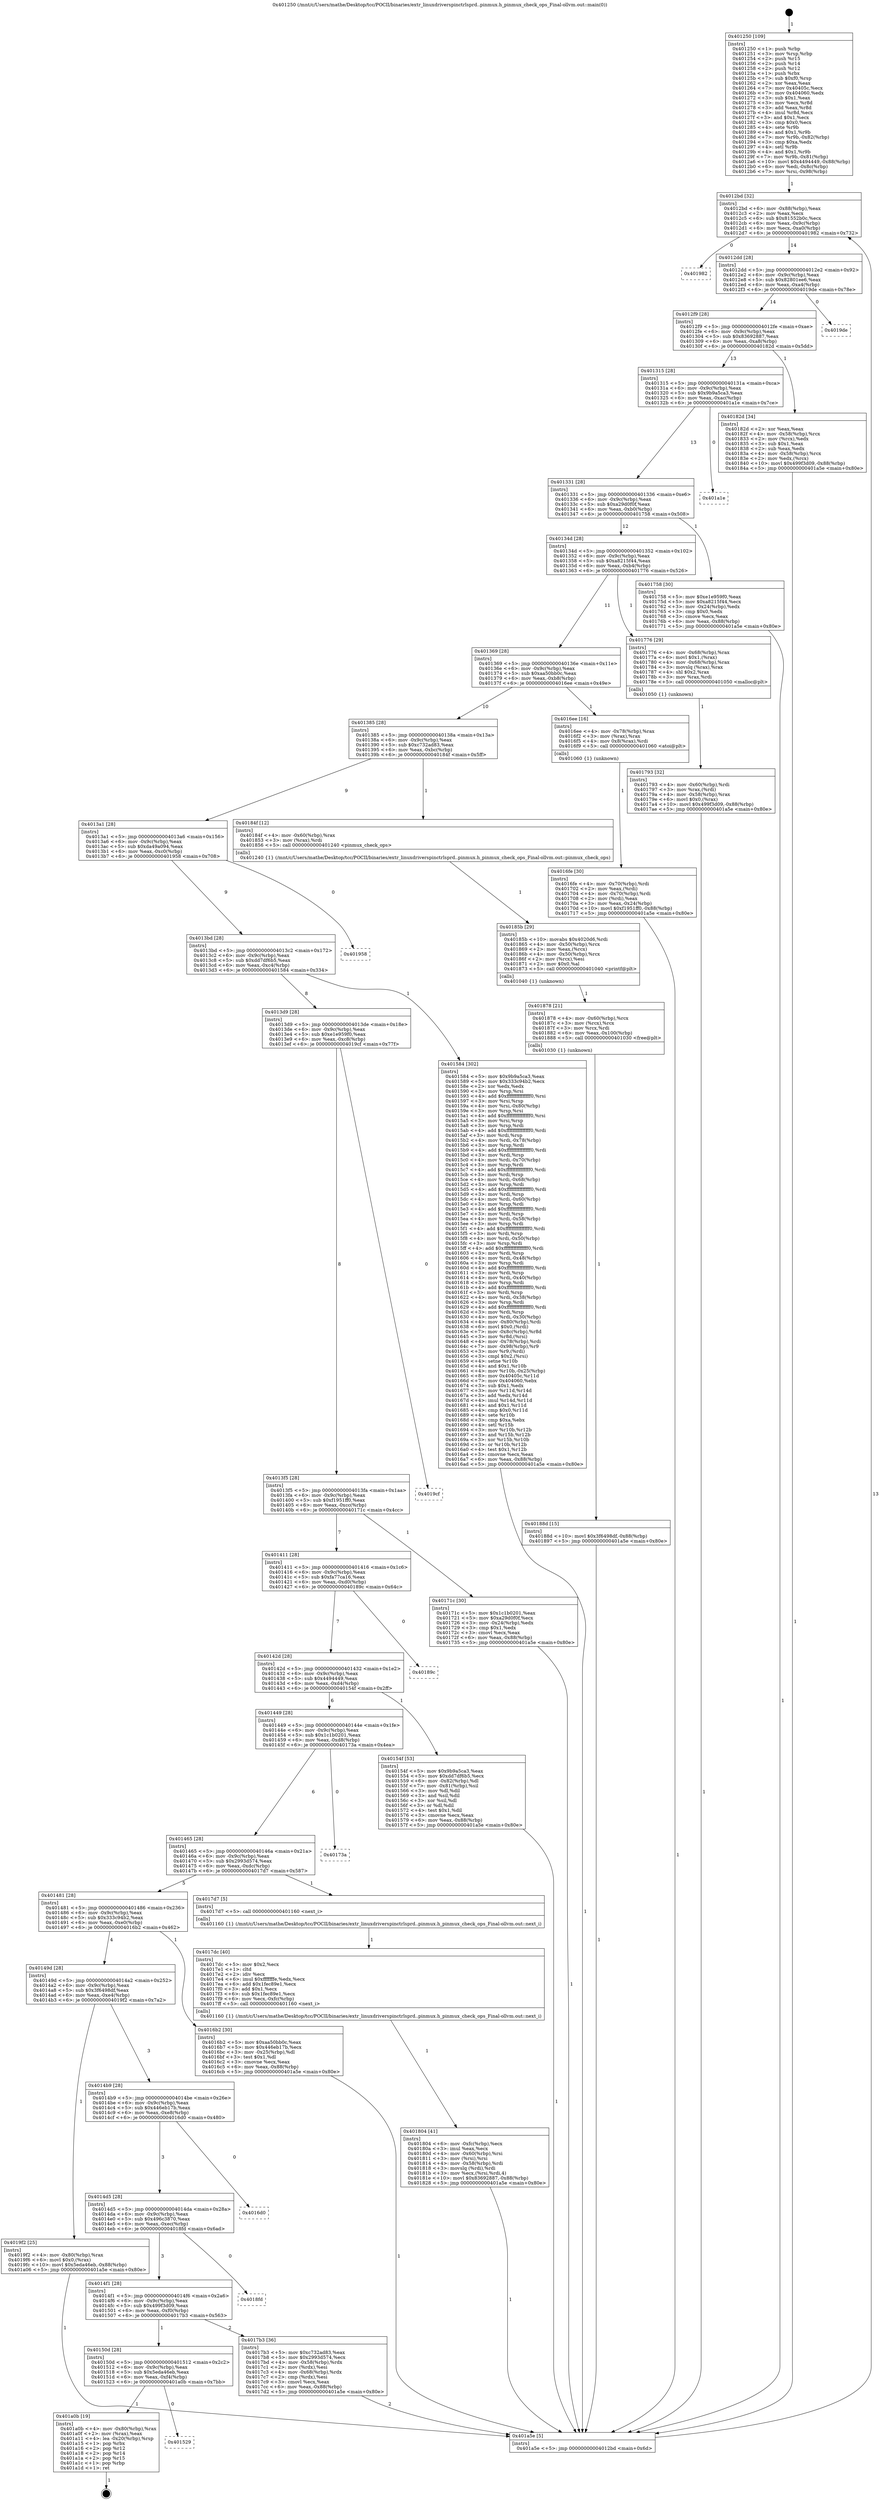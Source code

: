 digraph "0x401250" {
  label = "0x401250 (/mnt/c/Users/mathe/Desktop/tcc/POCII/binaries/extr_linuxdriverspinctrlsprd..pinmux.h_pinmux_check_ops_Final-ollvm.out::main(0))"
  labelloc = "t"
  node[shape=record]

  Entry [label="",width=0.3,height=0.3,shape=circle,fillcolor=black,style=filled]
  "0x4012bd" [label="{
     0x4012bd [32]\l
     | [instrs]\l
     &nbsp;&nbsp;0x4012bd \<+6\>: mov -0x88(%rbp),%eax\l
     &nbsp;&nbsp;0x4012c3 \<+2\>: mov %eax,%ecx\l
     &nbsp;&nbsp;0x4012c5 \<+6\>: sub $0x81552b0c,%ecx\l
     &nbsp;&nbsp;0x4012cb \<+6\>: mov %eax,-0x9c(%rbp)\l
     &nbsp;&nbsp;0x4012d1 \<+6\>: mov %ecx,-0xa0(%rbp)\l
     &nbsp;&nbsp;0x4012d7 \<+6\>: je 0000000000401982 \<main+0x732\>\l
  }"]
  "0x401982" [label="{
     0x401982\l
  }", style=dashed]
  "0x4012dd" [label="{
     0x4012dd [28]\l
     | [instrs]\l
     &nbsp;&nbsp;0x4012dd \<+5\>: jmp 00000000004012e2 \<main+0x92\>\l
     &nbsp;&nbsp;0x4012e2 \<+6\>: mov -0x9c(%rbp),%eax\l
     &nbsp;&nbsp;0x4012e8 \<+5\>: sub $0x82801ee6,%eax\l
     &nbsp;&nbsp;0x4012ed \<+6\>: mov %eax,-0xa4(%rbp)\l
     &nbsp;&nbsp;0x4012f3 \<+6\>: je 00000000004019de \<main+0x78e\>\l
  }"]
  Exit [label="",width=0.3,height=0.3,shape=circle,fillcolor=black,style=filled,peripheries=2]
  "0x4019de" [label="{
     0x4019de\l
  }", style=dashed]
  "0x4012f9" [label="{
     0x4012f9 [28]\l
     | [instrs]\l
     &nbsp;&nbsp;0x4012f9 \<+5\>: jmp 00000000004012fe \<main+0xae\>\l
     &nbsp;&nbsp;0x4012fe \<+6\>: mov -0x9c(%rbp),%eax\l
     &nbsp;&nbsp;0x401304 \<+5\>: sub $0x83692887,%eax\l
     &nbsp;&nbsp;0x401309 \<+6\>: mov %eax,-0xa8(%rbp)\l
     &nbsp;&nbsp;0x40130f \<+6\>: je 000000000040182d \<main+0x5dd\>\l
  }"]
  "0x401529" [label="{
     0x401529\l
  }", style=dashed]
  "0x40182d" [label="{
     0x40182d [34]\l
     | [instrs]\l
     &nbsp;&nbsp;0x40182d \<+2\>: xor %eax,%eax\l
     &nbsp;&nbsp;0x40182f \<+4\>: mov -0x58(%rbp),%rcx\l
     &nbsp;&nbsp;0x401833 \<+2\>: mov (%rcx),%edx\l
     &nbsp;&nbsp;0x401835 \<+3\>: sub $0x1,%eax\l
     &nbsp;&nbsp;0x401838 \<+2\>: sub %eax,%edx\l
     &nbsp;&nbsp;0x40183a \<+4\>: mov -0x58(%rbp),%rcx\l
     &nbsp;&nbsp;0x40183e \<+2\>: mov %edx,(%rcx)\l
     &nbsp;&nbsp;0x401840 \<+10\>: movl $0x499f3d09,-0x88(%rbp)\l
     &nbsp;&nbsp;0x40184a \<+5\>: jmp 0000000000401a5e \<main+0x80e\>\l
  }"]
  "0x401315" [label="{
     0x401315 [28]\l
     | [instrs]\l
     &nbsp;&nbsp;0x401315 \<+5\>: jmp 000000000040131a \<main+0xca\>\l
     &nbsp;&nbsp;0x40131a \<+6\>: mov -0x9c(%rbp),%eax\l
     &nbsp;&nbsp;0x401320 \<+5\>: sub $0x9b9a5ca3,%eax\l
     &nbsp;&nbsp;0x401325 \<+6\>: mov %eax,-0xac(%rbp)\l
     &nbsp;&nbsp;0x40132b \<+6\>: je 0000000000401a1e \<main+0x7ce\>\l
  }"]
  "0x401a0b" [label="{
     0x401a0b [19]\l
     | [instrs]\l
     &nbsp;&nbsp;0x401a0b \<+4\>: mov -0x80(%rbp),%rax\l
     &nbsp;&nbsp;0x401a0f \<+2\>: mov (%rax),%eax\l
     &nbsp;&nbsp;0x401a11 \<+4\>: lea -0x20(%rbp),%rsp\l
     &nbsp;&nbsp;0x401a15 \<+1\>: pop %rbx\l
     &nbsp;&nbsp;0x401a16 \<+2\>: pop %r12\l
     &nbsp;&nbsp;0x401a18 \<+2\>: pop %r14\l
     &nbsp;&nbsp;0x401a1a \<+2\>: pop %r15\l
     &nbsp;&nbsp;0x401a1c \<+1\>: pop %rbp\l
     &nbsp;&nbsp;0x401a1d \<+1\>: ret\l
  }"]
  "0x401a1e" [label="{
     0x401a1e\l
  }", style=dashed]
  "0x401331" [label="{
     0x401331 [28]\l
     | [instrs]\l
     &nbsp;&nbsp;0x401331 \<+5\>: jmp 0000000000401336 \<main+0xe6\>\l
     &nbsp;&nbsp;0x401336 \<+6\>: mov -0x9c(%rbp),%eax\l
     &nbsp;&nbsp;0x40133c \<+5\>: sub $0xa29d0f0f,%eax\l
     &nbsp;&nbsp;0x401341 \<+6\>: mov %eax,-0xb0(%rbp)\l
     &nbsp;&nbsp;0x401347 \<+6\>: je 0000000000401758 \<main+0x508\>\l
  }"]
  "0x40188d" [label="{
     0x40188d [15]\l
     | [instrs]\l
     &nbsp;&nbsp;0x40188d \<+10\>: movl $0x3f6498df,-0x88(%rbp)\l
     &nbsp;&nbsp;0x401897 \<+5\>: jmp 0000000000401a5e \<main+0x80e\>\l
  }"]
  "0x401758" [label="{
     0x401758 [30]\l
     | [instrs]\l
     &nbsp;&nbsp;0x401758 \<+5\>: mov $0xe1e959f0,%eax\l
     &nbsp;&nbsp;0x40175d \<+5\>: mov $0xa8215f44,%ecx\l
     &nbsp;&nbsp;0x401762 \<+3\>: mov -0x24(%rbp),%edx\l
     &nbsp;&nbsp;0x401765 \<+3\>: cmp $0x0,%edx\l
     &nbsp;&nbsp;0x401768 \<+3\>: cmove %ecx,%eax\l
     &nbsp;&nbsp;0x40176b \<+6\>: mov %eax,-0x88(%rbp)\l
     &nbsp;&nbsp;0x401771 \<+5\>: jmp 0000000000401a5e \<main+0x80e\>\l
  }"]
  "0x40134d" [label="{
     0x40134d [28]\l
     | [instrs]\l
     &nbsp;&nbsp;0x40134d \<+5\>: jmp 0000000000401352 \<main+0x102\>\l
     &nbsp;&nbsp;0x401352 \<+6\>: mov -0x9c(%rbp),%eax\l
     &nbsp;&nbsp;0x401358 \<+5\>: sub $0xa8215f44,%eax\l
     &nbsp;&nbsp;0x40135d \<+6\>: mov %eax,-0xb4(%rbp)\l
     &nbsp;&nbsp;0x401363 \<+6\>: je 0000000000401776 \<main+0x526\>\l
  }"]
  "0x401878" [label="{
     0x401878 [21]\l
     | [instrs]\l
     &nbsp;&nbsp;0x401878 \<+4\>: mov -0x60(%rbp),%rcx\l
     &nbsp;&nbsp;0x40187c \<+3\>: mov (%rcx),%rcx\l
     &nbsp;&nbsp;0x40187f \<+3\>: mov %rcx,%rdi\l
     &nbsp;&nbsp;0x401882 \<+6\>: mov %eax,-0x100(%rbp)\l
     &nbsp;&nbsp;0x401888 \<+5\>: call 0000000000401030 \<free@plt\>\l
     | [calls]\l
     &nbsp;&nbsp;0x401030 \{1\} (unknown)\l
  }"]
  "0x401776" [label="{
     0x401776 [29]\l
     | [instrs]\l
     &nbsp;&nbsp;0x401776 \<+4\>: mov -0x68(%rbp),%rax\l
     &nbsp;&nbsp;0x40177a \<+6\>: movl $0x1,(%rax)\l
     &nbsp;&nbsp;0x401780 \<+4\>: mov -0x68(%rbp),%rax\l
     &nbsp;&nbsp;0x401784 \<+3\>: movslq (%rax),%rax\l
     &nbsp;&nbsp;0x401787 \<+4\>: shl $0x2,%rax\l
     &nbsp;&nbsp;0x40178b \<+3\>: mov %rax,%rdi\l
     &nbsp;&nbsp;0x40178e \<+5\>: call 0000000000401050 \<malloc@plt\>\l
     | [calls]\l
     &nbsp;&nbsp;0x401050 \{1\} (unknown)\l
  }"]
  "0x401369" [label="{
     0x401369 [28]\l
     | [instrs]\l
     &nbsp;&nbsp;0x401369 \<+5\>: jmp 000000000040136e \<main+0x11e\>\l
     &nbsp;&nbsp;0x40136e \<+6\>: mov -0x9c(%rbp),%eax\l
     &nbsp;&nbsp;0x401374 \<+5\>: sub $0xaa50bb0c,%eax\l
     &nbsp;&nbsp;0x401379 \<+6\>: mov %eax,-0xb8(%rbp)\l
     &nbsp;&nbsp;0x40137f \<+6\>: je 00000000004016ee \<main+0x49e\>\l
  }"]
  "0x40185b" [label="{
     0x40185b [29]\l
     | [instrs]\l
     &nbsp;&nbsp;0x40185b \<+10\>: movabs $0x4020d6,%rdi\l
     &nbsp;&nbsp;0x401865 \<+4\>: mov -0x50(%rbp),%rcx\l
     &nbsp;&nbsp;0x401869 \<+2\>: mov %eax,(%rcx)\l
     &nbsp;&nbsp;0x40186b \<+4\>: mov -0x50(%rbp),%rcx\l
     &nbsp;&nbsp;0x40186f \<+2\>: mov (%rcx),%esi\l
     &nbsp;&nbsp;0x401871 \<+2\>: mov $0x0,%al\l
     &nbsp;&nbsp;0x401873 \<+5\>: call 0000000000401040 \<printf@plt\>\l
     | [calls]\l
     &nbsp;&nbsp;0x401040 \{1\} (unknown)\l
  }"]
  "0x4016ee" [label="{
     0x4016ee [16]\l
     | [instrs]\l
     &nbsp;&nbsp;0x4016ee \<+4\>: mov -0x78(%rbp),%rax\l
     &nbsp;&nbsp;0x4016f2 \<+3\>: mov (%rax),%rax\l
     &nbsp;&nbsp;0x4016f5 \<+4\>: mov 0x8(%rax),%rdi\l
     &nbsp;&nbsp;0x4016f9 \<+5\>: call 0000000000401060 \<atoi@plt\>\l
     | [calls]\l
     &nbsp;&nbsp;0x401060 \{1\} (unknown)\l
  }"]
  "0x401385" [label="{
     0x401385 [28]\l
     | [instrs]\l
     &nbsp;&nbsp;0x401385 \<+5\>: jmp 000000000040138a \<main+0x13a\>\l
     &nbsp;&nbsp;0x40138a \<+6\>: mov -0x9c(%rbp),%eax\l
     &nbsp;&nbsp;0x401390 \<+5\>: sub $0xc732ad83,%eax\l
     &nbsp;&nbsp;0x401395 \<+6\>: mov %eax,-0xbc(%rbp)\l
     &nbsp;&nbsp;0x40139b \<+6\>: je 000000000040184f \<main+0x5ff\>\l
  }"]
  "0x401804" [label="{
     0x401804 [41]\l
     | [instrs]\l
     &nbsp;&nbsp;0x401804 \<+6\>: mov -0xfc(%rbp),%ecx\l
     &nbsp;&nbsp;0x40180a \<+3\>: imul %eax,%ecx\l
     &nbsp;&nbsp;0x40180d \<+4\>: mov -0x60(%rbp),%rsi\l
     &nbsp;&nbsp;0x401811 \<+3\>: mov (%rsi),%rsi\l
     &nbsp;&nbsp;0x401814 \<+4\>: mov -0x58(%rbp),%rdi\l
     &nbsp;&nbsp;0x401818 \<+3\>: movslq (%rdi),%rdi\l
     &nbsp;&nbsp;0x40181b \<+3\>: mov %ecx,(%rsi,%rdi,4)\l
     &nbsp;&nbsp;0x40181e \<+10\>: movl $0x83692887,-0x88(%rbp)\l
     &nbsp;&nbsp;0x401828 \<+5\>: jmp 0000000000401a5e \<main+0x80e\>\l
  }"]
  "0x40184f" [label="{
     0x40184f [12]\l
     | [instrs]\l
     &nbsp;&nbsp;0x40184f \<+4\>: mov -0x60(%rbp),%rax\l
     &nbsp;&nbsp;0x401853 \<+3\>: mov (%rax),%rdi\l
     &nbsp;&nbsp;0x401856 \<+5\>: call 0000000000401240 \<pinmux_check_ops\>\l
     | [calls]\l
     &nbsp;&nbsp;0x401240 \{1\} (/mnt/c/Users/mathe/Desktop/tcc/POCII/binaries/extr_linuxdriverspinctrlsprd..pinmux.h_pinmux_check_ops_Final-ollvm.out::pinmux_check_ops)\l
  }"]
  "0x4013a1" [label="{
     0x4013a1 [28]\l
     | [instrs]\l
     &nbsp;&nbsp;0x4013a1 \<+5\>: jmp 00000000004013a6 \<main+0x156\>\l
     &nbsp;&nbsp;0x4013a6 \<+6\>: mov -0x9c(%rbp),%eax\l
     &nbsp;&nbsp;0x4013ac \<+5\>: sub $0xda49a094,%eax\l
     &nbsp;&nbsp;0x4013b1 \<+6\>: mov %eax,-0xc0(%rbp)\l
     &nbsp;&nbsp;0x4013b7 \<+6\>: je 0000000000401958 \<main+0x708\>\l
  }"]
  "0x4017dc" [label="{
     0x4017dc [40]\l
     | [instrs]\l
     &nbsp;&nbsp;0x4017dc \<+5\>: mov $0x2,%ecx\l
     &nbsp;&nbsp;0x4017e1 \<+1\>: cltd\l
     &nbsp;&nbsp;0x4017e2 \<+2\>: idiv %ecx\l
     &nbsp;&nbsp;0x4017e4 \<+6\>: imul $0xfffffffe,%edx,%ecx\l
     &nbsp;&nbsp;0x4017ea \<+6\>: add $0x1fec89e1,%ecx\l
     &nbsp;&nbsp;0x4017f0 \<+3\>: add $0x1,%ecx\l
     &nbsp;&nbsp;0x4017f3 \<+6\>: sub $0x1fec89e1,%ecx\l
     &nbsp;&nbsp;0x4017f9 \<+6\>: mov %ecx,-0xfc(%rbp)\l
     &nbsp;&nbsp;0x4017ff \<+5\>: call 0000000000401160 \<next_i\>\l
     | [calls]\l
     &nbsp;&nbsp;0x401160 \{1\} (/mnt/c/Users/mathe/Desktop/tcc/POCII/binaries/extr_linuxdriverspinctrlsprd..pinmux.h_pinmux_check_ops_Final-ollvm.out::next_i)\l
  }"]
  "0x401958" [label="{
     0x401958\l
  }", style=dashed]
  "0x4013bd" [label="{
     0x4013bd [28]\l
     | [instrs]\l
     &nbsp;&nbsp;0x4013bd \<+5\>: jmp 00000000004013c2 \<main+0x172\>\l
     &nbsp;&nbsp;0x4013c2 \<+6\>: mov -0x9c(%rbp),%eax\l
     &nbsp;&nbsp;0x4013c8 \<+5\>: sub $0xdd7df6b5,%eax\l
     &nbsp;&nbsp;0x4013cd \<+6\>: mov %eax,-0xc4(%rbp)\l
     &nbsp;&nbsp;0x4013d3 \<+6\>: je 0000000000401584 \<main+0x334\>\l
  }"]
  "0x40150d" [label="{
     0x40150d [28]\l
     | [instrs]\l
     &nbsp;&nbsp;0x40150d \<+5\>: jmp 0000000000401512 \<main+0x2c2\>\l
     &nbsp;&nbsp;0x401512 \<+6\>: mov -0x9c(%rbp),%eax\l
     &nbsp;&nbsp;0x401518 \<+5\>: sub $0x5eda46eb,%eax\l
     &nbsp;&nbsp;0x40151d \<+6\>: mov %eax,-0xf4(%rbp)\l
     &nbsp;&nbsp;0x401523 \<+6\>: je 0000000000401a0b \<main+0x7bb\>\l
  }"]
  "0x401584" [label="{
     0x401584 [302]\l
     | [instrs]\l
     &nbsp;&nbsp;0x401584 \<+5\>: mov $0x9b9a5ca3,%eax\l
     &nbsp;&nbsp;0x401589 \<+5\>: mov $0x333c94b2,%ecx\l
     &nbsp;&nbsp;0x40158e \<+2\>: xor %edx,%edx\l
     &nbsp;&nbsp;0x401590 \<+3\>: mov %rsp,%rsi\l
     &nbsp;&nbsp;0x401593 \<+4\>: add $0xfffffffffffffff0,%rsi\l
     &nbsp;&nbsp;0x401597 \<+3\>: mov %rsi,%rsp\l
     &nbsp;&nbsp;0x40159a \<+4\>: mov %rsi,-0x80(%rbp)\l
     &nbsp;&nbsp;0x40159e \<+3\>: mov %rsp,%rsi\l
     &nbsp;&nbsp;0x4015a1 \<+4\>: add $0xfffffffffffffff0,%rsi\l
     &nbsp;&nbsp;0x4015a5 \<+3\>: mov %rsi,%rsp\l
     &nbsp;&nbsp;0x4015a8 \<+3\>: mov %rsp,%rdi\l
     &nbsp;&nbsp;0x4015ab \<+4\>: add $0xfffffffffffffff0,%rdi\l
     &nbsp;&nbsp;0x4015af \<+3\>: mov %rdi,%rsp\l
     &nbsp;&nbsp;0x4015b2 \<+4\>: mov %rdi,-0x78(%rbp)\l
     &nbsp;&nbsp;0x4015b6 \<+3\>: mov %rsp,%rdi\l
     &nbsp;&nbsp;0x4015b9 \<+4\>: add $0xfffffffffffffff0,%rdi\l
     &nbsp;&nbsp;0x4015bd \<+3\>: mov %rdi,%rsp\l
     &nbsp;&nbsp;0x4015c0 \<+4\>: mov %rdi,-0x70(%rbp)\l
     &nbsp;&nbsp;0x4015c4 \<+3\>: mov %rsp,%rdi\l
     &nbsp;&nbsp;0x4015c7 \<+4\>: add $0xfffffffffffffff0,%rdi\l
     &nbsp;&nbsp;0x4015cb \<+3\>: mov %rdi,%rsp\l
     &nbsp;&nbsp;0x4015ce \<+4\>: mov %rdi,-0x68(%rbp)\l
     &nbsp;&nbsp;0x4015d2 \<+3\>: mov %rsp,%rdi\l
     &nbsp;&nbsp;0x4015d5 \<+4\>: add $0xfffffffffffffff0,%rdi\l
     &nbsp;&nbsp;0x4015d9 \<+3\>: mov %rdi,%rsp\l
     &nbsp;&nbsp;0x4015dc \<+4\>: mov %rdi,-0x60(%rbp)\l
     &nbsp;&nbsp;0x4015e0 \<+3\>: mov %rsp,%rdi\l
     &nbsp;&nbsp;0x4015e3 \<+4\>: add $0xfffffffffffffff0,%rdi\l
     &nbsp;&nbsp;0x4015e7 \<+3\>: mov %rdi,%rsp\l
     &nbsp;&nbsp;0x4015ea \<+4\>: mov %rdi,-0x58(%rbp)\l
     &nbsp;&nbsp;0x4015ee \<+3\>: mov %rsp,%rdi\l
     &nbsp;&nbsp;0x4015f1 \<+4\>: add $0xfffffffffffffff0,%rdi\l
     &nbsp;&nbsp;0x4015f5 \<+3\>: mov %rdi,%rsp\l
     &nbsp;&nbsp;0x4015f8 \<+4\>: mov %rdi,-0x50(%rbp)\l
     &nbsp;&nbsp;0x4015fc \<+3\>: mov %rsp,%rdi\l
     &nbsp;&nbsp;0x4015ff \<+4\>: add $0xfffffffffffffff0,%rdi\l
     &nbsp;&nbsp;0x401603 \<+3\>: mov %rdi,%rsp\l
     &nbsp;&nbsp;0x401606 \<+4\>: mov %rdi,-0x48(%rbp)\l
     &nbsp;&nbsp;0x40160a \<+3\>: mov %rsp,%rdi\l
     &nbsp;&nbsp;0x40160d \<+4\>: add $0xfffffffffffffff0,%rdi\l
     &nbsp;&nbsp;0x401611 \<+3\>: mov %rdi,%rsp\l
     &nbsp;&nbsp;0x401614 \<+4\>: mov %rdi,-0x40(%rbp)\l
     &nbsp;&nbsp;0x401618 \<+3\>: mov %rsp,%rdi\l
     &nbsp;&nbsp;0x40161b \<+4\>: add $0xfffffffffffffff0,%rdi\l
     &nbsp;&nbsp;0x40161f \<+3\>: mov %rdi,%rsp\l
     &nbsp;&nbsp;0x401622 \<+4\>: mov %rdi,-0x38(%rbp)\l
     &nbsp;&nbsp;0x401626 \<+3\>: mov %rsp,%rdi\l
     &nbsp;&nbsp;0x401629 \<+4\>: add $0xfffffffffffffff0,%rdi\l
     &nbsp;&nbsp;0x40162d \<+3\>: mov %rdi,%rsp\l
     &nbsp;&nbsp;0x401630 \<+4\>: mov %rdi,-0x30(%rbp)\l
     &nbsp;&nbsp;0x401634 \<+4\>: mov -0x80(%rbp),%rdi\l
     &nbsp;&nbsp;0x401638 \<+6\>: movl $0x0,(%rdi)\l
     &nbsp;&nbsp;0x40163e \<+7\>: mov -0x8c(%rbp),%r8d\l
     &nbsp;&nbsp;0x401645 \<+3\>: mov %r8d,(%rsi)\l
     &nbsp;&nbsp;0x401648 \<+4\>: mov -0x78(%rbp),%rdi\l
     &nbsp;&nbsp;0x40164c \<+7\>: mov -0x98(%rbp),%r9\l
     &nbsp;&nbsp;0x401653 \<+3\>: mov %r9,(%rdi)\l
     &nbsp;&nbsp;0x401656 \<+3\>: cmpl $0x2,(%rsi)\l
     &nbsp;&nbsp;0x401659 \<+4\>: setne %r10b\l
     &nbsp;&nbsp;0x40165d \<+4\>: and $0x1,%r10b\l
     &nbsp;&nbsp;0x401661 \<+4\>: mov %r10b,-0x25(%rbp)\l
     &nbsp;&nbsp;0x401665 \<+8\>: mov 0x40405c,%r11d\l
     &nbsp;&nbsp;0x40166d \<+7\>: mov 0x404060,%ebx\l
     &nbsp;&nbsp;0x401674 \<+3\>: sub $0x1,%edx\l
     &nbsp;&nbsp;0x401677 \<+3\>: mov %r11d,%r14d\l
     &nbsp;&nbsp;0x40167a \<+3\>: add %edx,%r14d\l
     &nbsp;&nbsp;0x40167d \<+4\>: imul %r14d,%r11d\l
     &nbsp;&nbsp;0x401681 \<+4\>: and $0x1,%r11d\l
     &nbsp;&nbsp;0x401685 \<+4\>: cmp $0x0,%r11d\l
     &nbsp;&nbsp;0x401689 \<+4\>: sete %r10b\l
     &nbsp;&nbsp;0x40168d \<+3\>: cmp $0xa,%ebx\l
     &nbsp;&nbsp;0x401690 \<+4\>: setl %r15b\l
     &nbsp;&nbsp;0x401694 \<+3\>: mov %r10b,%r12b\l
     &nbsp;&nbsp;0x401697 \<+3\>: and %r15b,%r12b\l
     &nbsp;&nbsp;0x40169a \<+3\>: xor %r15b,%r10b\l
     &nbsp;&nbsp;0x40169d \<+3\>: or %r10b,%r12b\l
     &nbsp;&nbsp;0x4016a0 \<+4\>: test $0x1,%r12b\l
     &nbsp;&nbsp;0x4016a4 \<+3\>: cmovne %ecx,%eax\l
     &nbsp;&nbsp;0x4016a7 \<+6\>: mov %eax,-0x88(%rbp)\l
     &nbsp;&nbsp;0x4016ad \<+5\>: jmp 0000000000401a5e \<main+0x80e\>\l
  }"]
  "0x4013d9" [label="{
     0x4013d9 [28]\l
     | [instrs]\l
     &nbsp;&nbsp;0x4013d9 \<+5\>: jmp 00000000004013de \<main+0x18e\>\l
     &nbsp;&nbsp;0x4013de \<+6\>: mov -0x9c(%rbp),%eax\l
     &nbsp;&nbsp;0x4013e4 \<+5\>: sub $0xe1e959f0,%eax\l
     &nbsp;&nbsp;0x4013e9 \<+6\>: mov %eax,-0xc8(%rbp)\l
     &nbsp;&nbsp;0x4013ef \<+6\>: je 00000000004019cf \<main+0x77f\>\l
  }"]
  "0x4017b3" [label="{
     0x4017b3 [36]\l
     | [instrs]\l
     &nbsp;&nbsp;0x4017b3 \<+5\>: mov $0xc732ad83,%eax\l
     &nbsp;&nbsp;0x4017b8 \<+5\>: mov $0x2993d574,%ecx\l
     &nbsp;&nbsp;0x4017bd \<+4\>: mov -0x58(%rbp),%rdx\l
     &nbsp;&nbsp;0x4017c1 \<+2\>: mov (%rdx),%esi\l
     &nbsp;&nbsp;0x4017c3 \<+4\>: mov -0x68(%rbp),%rdx\l
     &nbsp;&nbsp;0x4017c7 \<+2\>: cmp (%rdx),%esi\l
     &nbsp;&nbsp;0x4017c9 \<+3\>: cmovl %ecx,%eax\l
     &nbsp;&nbsp;0x4017cc \<+6\>: mov %eax,-0x88(%rbp)\l
     &nbsp;&nbsp;0x4017d2 \<+5\>: jmp 0000000000401a5e \<main+0x80e\>\l
  }"]
  "0x4019cf" [label="{
     0x4019cf\l
  }", style=dashed]
  "0x4013f5" [label="{
     0x4013f5 [28]\l
     | [instrs]\l
     &nbsp;&nbsp;0x4013f5 \<+5\>: jmp 00000000004013fa \<main+0x1aa\>\l
     &nbsp;&nbsp;0x4013fa \<+6\>: mov -0x9c(%rbp),%eax\l
     &nbsp;&nbsp;0x401400 \<+5\>: sub $0xf1951ff0,%eax\l
     &nbsp;&nbsp;0x401405 \<+6\>: mov %eax,-0xcc(%rbp)\l
     &nbsp;&nbsp;0x40140b \<+6\>: je 000000000040171c \<main+0x4cc\>\l
  }"]
  "0x4014f1" [label="{
     0x4014f1 [28]\l
     | [instrs]\l
     &nbsp;&nbsp;0x4014f1 \<+5\>: jmp 00000000004014f6 \<main+0x2a6\>\l
     &nbsp;&nbsp;0x4014f6 \<+6\>: mov -0x9c(%rbp),%eax\l
     &nbsp;&nbsp;0x4014fc \<+5\>: sub $0x499f3d09,%eax\l
     &nbsp;&nbsp;0x401501 \<+6\>: mov %eax,-0xf0(%rbp)\l
     &nbsp;&nbsp;0x401507 \<+6\>: je 00000000004017b3 \<main+0x563\>\l
  }"]
  "0x40171c" [label="{
     0x40171c [30]\l
     | [instrs]\l
     &nbsp;&nbsp;0x40171c \<+5\>: mov $0x1c1b0201,%eax\l
     &nbsp;&nbsp;0x401721 \<+5\>: mov $0xa29d0f0f,%ecx\l
     &nbsp;&nbsp;0x401726 \<+3\>: mov -0x24(%rbp),%edx\l
     &nbsp;&nbsp;0x401729 \<+3\>: cmp $0x1,%edx\l
     &nbsp;&nbsp;0x40172c \<+3\>: cmovl %ecx,%eax\l
     &nbsp;&nbsp;0x40172f \<+6\>: mov %eax,-0x88(%rbp)\l
     &nbsp;&nbsp;0x401735 \<+5\>: jmp 0000000000401a5e \<main+0x80e\>\l
  }"]
  "0x401411" [label="{
     0x401411 [28]\l
     | [instrs]\l
     &nbsp;&nbsp;0x401411 \<+5\>: jmp 0000000000401416 \<main+0x1c6\>\l
     &nbsp;&nbsp;0x401416 \<+6\>: mov -0x9c(%rbp),%eax\l
     &nbsp;&nbsp;0x40141c \<+5\>: sub $0xfa77ca16,%eax\l
     &nbsp;&nbsp;0x401421 \<+6\>: mov %eax,-0xd0(%rbp)\l
     &nbsp;&nbsp;0x401427 \<+6\>: je 000000000040189c \<main+0x64c\>\l
  }"]
  "0x4018fd" [label="{
     0x4018fd\l
  }", style=dashed]
  "0x40189c" [label="{
     0x40189c\l
  }", style=dashed]
  "0x40142d" [label="{
     0x40142d [28]\l
     | [instrs]\l
     &nbsp;&nbsp;0x40142d \<+5\>: jmp 0000000000401432 \<main+0x1e2\>\l
     &nbsp;&nbsp;0x401432 \<+6\>: mov -0x9c(%rbp),%eax\l
     &nbsp;&nbsp;0x401438 \<+5\>: sub $0x4494449,%eax\l
     &nbsp;&nbsp;0x40143d \<+6\>: mov %eax,-0xd4(%rbp)\l
     &nbsp;&nbsp;0x401443 \<+6\>: je 000000000040154f \<main+0x2ff\>\l
  }"]
  "0x4014d5" [label="{
     0x4014d5 [28]\l
     | [instrs]\l
     &nbsp;&nbsp;0x4014d5 \<+5\>: jmp 00000000004014da \<main+0x28a\>\l
     &nbsp;&nbsp;0x4014da \<+6\>: mov -0x9c(%rbp),%eax\l
     &nbsp;&nbsp;0x4014e0 \<+5\>: sub $0x496c3870,%eax\l
     &nbsp;&nbsp;0x4014e5 \<+6\>: mov %eax,-0xec(%rbp)\l
     &nbsp;&nbsp;0x4014eb \<+6\>: je 00000000004018fd \<main+0x6ad\>\l
  }"]
  "0x40154f" [label="{
     0x40154f [53]\l
     | [instrs]\l
     &nbsp;&nbsp;0x40154f \<+5\>: mov $0x9b9a5ca3,%eax\l
     &nbsp;&nbsp;0x401554 \<+5\>: mov $0xdd7df6b5,%ecx\l
     &nbsp;&nbsp;0x401559 \<+6\>: mov -0x82(%rbp),%dl\l
     &nbsp;&nbsp;0x40155f \<+7\>: mov -0x81(%rbp),%sil\l
     &nbsp;&nbsp;0x401566 \<+3\>: mov %dl,%dil\l
     &nbsp;&nbsp;0x401569 \<+3\>: and %sil,%dil\l
     &nbsp;&nbsp;0x40156c \<+3\>: xor %sil,%dl\l
     &nbsp;&nbsp;0x40156f \<+3\>: or %dl,%dil\l
     &nbsp;&nbsp;0x401572 \<+4\>: test $0x1,%dil\l
     &nbsp;&nbsp;0x401576 \<+3\>: cmovne %ecx,%eax\l
     &nbsp;&nbsp;0x401579 \<+6\>: mov %eax,-0x88(%rbp)\l
     &nbsp;&nbsp;0x40157f \<+5\>: jmp 0000000000401a5e \<main+0x80e\>\l
  }"]
  "0x401449" [label="{
     0x401449 [28]\l
     | [instrs]\l
     &nbsp;&nbsp;0x401449 \<+5\>: jmp 000000000040144e \<main+0x1fe\>\l
     &nbsp;&nbsp;0x40144e \<+6\>: mov -0x9c(%rbp),%eax\l
     &nbsp;&nbsp;0x401454 \<+5\>: sub $0x1c1b0201,%eax\l
     &nbsp;&nbsp;0x401459 \<+6\>: mov %eax,-0xd8(%rbp)\l
     &nbsp;&nbsp;0x40145f \<+6\>: je 000000000040173a \<main+0x4ea\>\l
  }"]
  "0x401a5e" [label="{
     0x401a5e [5]\l
     | [instrs]\l
     &nbsp;&nbsp;0x401a5e \<+5\>: jmp 00000000004012bd \<main+0x6d\>\l
  }"]
  "0x401250" [label="{
     0x401250 [109]\l
     | [instrs]\l
     &nbsp;&nbsp;0x401250 \<+1\>: push %rbp\l
     &nbsp;&nbsp;0x401251 \<+3\>: mov %rsp,%rbp\l
     &nbsp;&nbsp;0x401254 \<+2\>: push %r15\l
     &nbsp;&nbsp;0x401256 \<+2\>: push %r14\l
     &nbsp;&nbsp;0x401258 \<+2\>: push %r12\l
     &nbsp;&nbsp;0x40125a \<+1\>: push %rbx\l
     &nbsp;&nbsp;0x40125b \<+7\>: sub $0xf0,%rsp\l
     &nbsp;&nbsp;0x401262 \<+2\>: xor %eax,%eax\l
     &nbsp;&nbsp;0x401264 \<+7\>: mov 0x40405c,%ecx\l
     &nbsp;&nbsp;0x40126b \<+7\>: mov 0x404060,%edx\l
     &nbsp;&nbsp;0x401272 \<+3\>: sub $0x1,%eax\l
     &nbsp;&nbsp;0x401275 \<+3\>: mov %ecx,%r8d\l
     &nbsp;&nbsp;0x401278 \<+3\>: add %eax,%r8d\l
     &nbsp;&nbsp;0x40127b \<+4\>: imul %r8d,%ecx\l
     &nbsp;&nbsp;0x40127f \<+3\>: and $0x1,%ecx\l
     &nbsp;&nbsp;0x401282 \<+3\>: cmp $0x0,%ecx\l
     &nbsp;&nbsp;0x401285 \<+4\>: sete %r9b\l
     &nbsp;&nbsp;0x401289 \<+4\>: and $0x1,%r9b\l
     &nbsp;&nbsp;0x40128d \<+7\>: mov %r9b,-0x82(%rbp)\l
     &nbsp;&nbsp;0x401294 \<+3\>: cmp $0xa,%edx\l
     &nbsp;&nbsp;0x401297 \<+4\>: setl %r9b\l
     &nbsp;&nbsp;0x40129b \<+4\>: and $0x1,%r9b\l
     &nbsp;&nbsp;0x40129f \<+7\>: mov %r9b,-0x81(%rbp)\l
     &nbsp;&nbsp;0x4012a6 \<+10\>: movl $0x4494449,-0x88(%rbp)\l
     &nbsp;&nbsp;0x4012b0 \<+6\>: mov %edi,-0x8c(%rbp)\l
     &nbsp;&nbsp;0x4012b6 \<+7\>: mov %rsi,-0x98(%rbp)\l
  }"]
  "0x4016d0" [label="{
     0x4016d0\l
  }", style=dashed]
  "0x4014b9" [label="{
     0x4014b9 [28]\l
     | [instrs]\l
     &nbsp;&nbsp;0x4014b9 \<+5\>: jmp 00000000004014be \<main+0x26e\>\l
     &nbsp;&nbsp;0x4014be \<+6\>: mov -0x9c(%rbp),%eax\l
     &nbsp;&nbsp;0x4014c4 \<+5\>: sub $0x446eb17b,%eax\l
     &nbsp;&nbsp;0x4014c9 \<+6\>: mov %eax,-0xe8(%rbp)\l
     &nbsp;&nbsp;0x4014cf \<+6\>: je 00000000004016d0 \<main+0x480\>\l
  }"]
  "0x40173a" [label="{
     0x40173a\l
  }", style=dashed]
  "0x401465" [label="{
     0x401465 [28]\l
     | [instrs]\l
     &nbsp;&nbsp;0x401465 \<+5\>: jmp 000000000040146a \<main+0x21a\>\l
     &nbsp;&nbsp;0x40146a \<+6\>: mov -0x9c(%rbp),%eax\l
     &nbsp;&nbsp;0x401470 \<+5\>: sub $0x2993d574,%eax\l
     &nbsp;&nbsp;0x401475 \<+6\>: mov %eax,-0xdc(%rbp)\l
     &nbsp;&nbsp;0x40147b \<+6\>: je 00000000004017d7 \<main+0x587\>\l
  }"]
  "0x4019f2" [label="{
     0x4019f2 [25]\l
     | [instrs]\l
     &nbsp;&nbsp;0x4019f2 \<+4\>: mov -0x80(%rbp),%rax\l
     &nbsp;&nbsp;0x4019f6 \<+6\>: movl $0x0,(%rax)\l
     &nbsp;&nbsp;0x4019fc \<+10\>: movl $0x5eda46eb,-0x88(%rbp)\l
     &nbsp;&nbsp;0x401a06 \<+5\>: jmp 0000000000401a5e \<main+0x80e\>\l
  }"]
  "0x4017d7" [label="{
     0x4017d7 [5]\l
     | [instrs]\l
     &nbsp;&nbsp;0x4017d7 \<+5\>: call 0000000000401160 \<next_i\>\l
     | [calls]\l
     &nbsp;&nbsp;0x401160 \{1\} (/mnt/c/Users/mathe/Desktop/tcc/POCII/binaries/extr_linuxdriverspinctrlsprd..pinmux.h_pinmux_check_ops_Final-ollvm.out::next_i)\l
  }"]
  "0x401481" [label="{
     0x401481 [28]\l
     | [instrs]\l
     &nbsp;&nbsp;0x401481 \<+5\>: jmp 0000000000401486 \<main+0x236\>\l
     &nbsp;&nbsp;0x401486 \<+6\>: mov -0x9c(%rbp),%eax\l
     &nbsp;&nbsp;0x40148c \<+5\>: sub $0x333c94b2,%eax\l
     &nbsp;&nbsp;0x401491 \<+6\>: mov %eax,-0xe0(%rbp)\l
     &nbsp;&nbsp;0x401497 \<+6\>: je 00000000004016b2 \<main+0x462\>\l
  }"]
  "0x401793" [label="{
     0x401793 [32]\l
     | [instrs]\l
     &nbsp;&nbsp;0x401793 \<+4\>: mov -0x60(%rbp),%rdi\l
     &nbsp;&nbsp;0x401797 \<+3\>: mov %rax,(%rdi)\l
     &nbsp;&nbsp;0x40179a \<+4\>: mov -0x58(%rbp),%rax\l
     &nbsp;&nbsp;0x40179e \<+6\>: movl $0x0,(%rax)\l
     &nbsp;&nbsp;0x4017a4 \<+10\>: movl $0x499f3d09,-0x88(%rbp)\l
     &nbsp;&nbsp;0x4017ae \<+5\>: jmp 0000000000401a5e \<main+0x80e\>\l
  }"]
  "0x4016b2" [label="{
     0x4016b2 [30]\l
     | [instrs]\l
     &nbsp;&nbsp;0x4016b2 \<+5\>: mov $0xaa50bb0c,%eax\l
     &nbsp;&nbsp;0x4016b7 \<+5\>: mov $0x446eb17b,%ecx\l
     &nbsp;&nbsp;0x4016bc \<+3\>: mov -0x25(%rbp),%dl\l
     &nbsp;&nbsp;0x4016bf \<+3\>: test $0x1,%dl\l
     &nbsp;&nbsp;0x4016c2 \<+3\>: cmovne %ecx,%eax\l
     &nbsp;&nbsp;0x4016c5 \<+6\>: mov %eax,-0x88(%rbp)\l
     &nbsp;&nbsp;0x4016cb \<+5\>: jmp 0000000000401a5e \<main+0x80e\>\l
  }"]
  "0x40149d" [label="{
     0x40149d [28]\l
     | [instrs]\l
     &nbsp;&nbsp;0x40149d \<+5\>: jmp 00000000004014a2 \<main+0x252\>\l
     &nbsp;&nbsp;0x4014a2 \<+6\>: mov -0x9c(%rbp),%eax\l
     &nbsp;&nbsp;0x4014a8 \<+5\>: sub $0x3f6498df,%eax\l
     &nbsp;&nbsp;0x4014ad \<+6\>: mov %eax,-0xe4(%rbp)\l
     &nbsp;&nbsp;0x4014b3 \<+6\>: je 00000000004019f2 \<main+0x7a2\>\l
  }"]
  "0x4016fe" [label="{
     0x4016fe [30]\l
     | [instrs]\l
     &nbsp;&nbsp;0x4016fe \<+4\>: mov -0x70(%rbp),%rdi\l
     &nbsp;&nbsp;0x401702 \<+2\>: mov %eax,(%rdi)\l
     &nbsp;&nbsp;0x401704 \<+4\>: mov -0x70(%rbp),%rdi\l
     &nbsp;&nbsp;0x401708 \<+2\>: mov (%rdi),%eax\l
     &nbsp;&nbsp;0x40170a \<+3\>: mov %eax,-0x24(%rbp)\l
     &nbsp;&nbsp;0x40170d \<+10\>: movl $0xf1951ff0,-0x88(%rbp)\l
     &nbsp;&nbsp;0x401717 \<+5\>: jmp 0000000000401a5e \<main+0x80e\>\l
  }"]
  Entry -> "0x401250" [label=" 1"]
  "0x4012bd" -> "0x401982" [label=" 0"]
  "0x4012bd" -> "0x4012dd" [label=" 14"]
  "0x401a0b" -> Exit [label=" 1"]
  "0x4012dd" -> "0x4019de" [label=" 0"]
  "0x4012dd" -> "0x4012f9" [label=" 14"]
  "0x40150d" -> "0x401529" [label=" 0"]
  "0x4012f9" -> "0x40182d" [label=" 1"]
  "0x4012f9" -> "0x401315" [label=" 13"]
  "0x40150d" -> "0x401a0b" [label=" 1"]
  "0x401315" -> "0x401a1e" [label=" 0"]
  "0x401315" -> "0x401331" [label=" 13"]
  "0x4019f2" -> "0x401a5e" [label=" 1"]
  "0x401331" -> "0x401758" [label=" 1"]
  "0x401331" -> "0x40134d" [label=" 12"]
  "0x40188d" -> "0x401a5e" [label=" 1"]
  "0x40134d" -> "0x401776" [label=" 1"]
  "0x40134d" -> "0x401369" [label=" 11"]
  "0x401878" -> "0x40188d" [label=" 1"]
  "0x401369" -> "0x4016ee" [label=" 1"]
  "0x401369" -> "0x401385" [label=" 10"]
  "0x40185b" -> "0x401878" [label=" 1"]
  "0x401385" -> "0x40184f" [label=" 1"]
  "0x401385" -> "0x4013a1" [label=" 9"]
  "0x40184f" -> "0x40185b" [label=" 1"]
  "0x4013a1" -> "0x401958" [label=" 0"]
  "0x4013a1" -> "0x4013bd" [label=" 9"]
  "0x40182d" -> "0x401a5e" [label=" 1"]
  "0x4013bd" -> "0x401584" [label=" 1"]
  "0x4013bd" -> "0x4013d9" [label=" 8"]
  "0x401804" -> "0x401a5e" [label=" 1"]
  "0x4013d9" -> "0x4019cf" [label=" 0"]
  "0x4013d9" -> "0x4013f5" [label=" 8"]
  "0x4017dc" -> "0x401804" [label=" 1"]
  "0x4013f5" -> "0x40171c" [label=" 1"]
  "0x4013f5" -> "0x401411" [label=" 7"]
  "0x4017b3" -> "0x401a5e" [label=" 2"]
  "0x401411" -> "0x40189c" [label=" 0"]
  "0x401411" -> "0x40142d" [label=" 7"]
  "0x4014f1" -> "0x40150d" [label=" 1"]
  "0x40142d" -> "0x40154f" [label=" 1"]
  "0x40142d" -> "0x401449" [label=" 6"]
  "0x40154f" -> "0x401a5e" [label=" 1"]
  "0x401250" -> "0x4012bd" [label=" 1"]
  "0x401a5e" -> "0x4012bd" [label=" 13"]
  "0x4017d7" -> "0x4017dc" [label=" 1"]
  "0x401584" -> "0x401a5e" [label=" 1"]
  "0x4014d5" -> "0x4014f1" [label=" 3"]
  "0x401449" -> "0x40173a" [label=" 0"]
  "0x401449" -> "0x401465" [label=" 6"]
  "0x4014f1" -> "0x4017b3" [label=" 2"]
  "0x401465" -> "0x4017d7" [label=" 1"]
  "0x401465" -> "0x401481" [label=" 5"]
  "0x4014b9" -> "0x4014d5" [label=" 3"]
  "0x401481" -> "0x4016b2" [label=" 1"]
  "0x401481" -> "0x40149d" [label=" 4"]
  "0x4016b2" -> "0x401a5e" [label=" 1"]
  "0x4016ee" -> "0x4016fe" [label=" 1"]
  "0x4016fe" -> "0x401a5e" [label=" 1"]
  "0x40171c" -> "0x401a5e" [label=" 1"]
  "0x401758" -> "0x401a5e" [label=" 1"]
  "0x401776" -> "0x401793" [label=" 1"]
  "0x401793" -> "0x401a5e" [label=" 1"]
  "0x4014b9" -> "0x4016d0" [label=" 0"]
  "0x40149d" -> "0x4019f2" [label=" 1"]
  "0x40149d" -> "0x4014b9" [label=" 3"]
  "0x4014d5" -> "0x4018fd" [label=" 0"]
}
